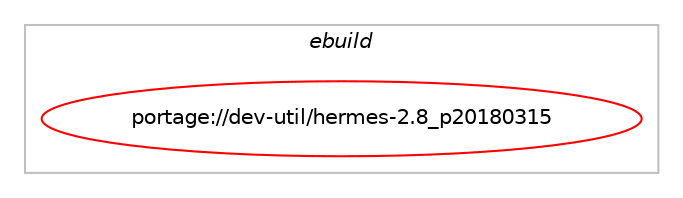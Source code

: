 digraph prolog {

# *************
# Graph options
# *************

newrank=true;
concentrate=true;
compound=true;
graph [rankdir=LR,fontname=Helvetica,fontsize=10,ranksep=1.5];#, ranksep=2.5, nodesep=0.2];
edge  [arrowhead=vee];
node  [fontname=Helvetica,fontsize=10];

# **********
# The ebuild
# **********

subgraph cluster_leftcol {
color=gray;
label=<<i>ebuild</i>>;
id [label="portage://dev-util/hermes-2.8_p20180315", color=red, width=4, href="../dev-util/hermes-2.8_p20180315.svg"];
}

# ****************
# The dependencies
# ****************

subgraph cluster_midcol {
color=gray;
label=<<i>dependencies</i>>;
subgraph cluster_compile {
fillcolor="#eeeeee";
style=filled;
label=<<i>compile</i>>;
# *** BEGIN UNKNOWN DEPENDENCY TYPE (TODO) ***
# id -> equal(use_conditional_group(positive,test,portage://dev-util/hermes-2.8_p20180315,[use_conditional_group(positive,lua_single_target_lua5-1,portage://dev-util/hermes-2.8_p20180315,[package_dependency(portage://dev-util/hermes-2.8_p20180315,install,no,dev-lang,lua,none,[,,],[slot(5.1)],[])]),use_conditional_group(positive,lua_single_target_lua5-3,portage://dev-util/hermes-2.8_p20180315,[package_dependency(portage://dev-util/hermes-2.8_p20180315,install,no,dev-lang,lua,none,[,,],[slot(5.3)],[])]),use_conditional_group(positive,lua_single_target_lua5-1,portage://dev-util/hermes-2.8_p20180315,[package_dependency(portage://dev-util/hermes-2.8_p20180315,install,no,dev-lua,luafilesystem,none,[,,],[],[use(enable(lua_targets_lua5-1),negative)]),package_dependency(portage://dev-util/hermes-2.8_p20180315,install,no,dev-lua,luaposix,none,[,,],[],[use(enable(lua_targets_lua5-1),negative)])]),use_conditional_group(positive,lua_single_target_lua5-3,portage://dev-util/hermes-2.8_p20180315,[package_dependency(portage://dev-util/hermes-2.8_p20180315,install,no,dev-lua,luafilesystem,none,[,,],[],[use(enable(lua_targets_lua5-3),negative)]),package_dependency(portage://dev-util/hermes-2.8_p20180315,install,no,dev-lua,luaposix,none,[,,],[],[use(enable(lua_targets_lua5-3),negative)])])]))
# *** END UNKNOWN DEPENDENCY TYPE (TODO) ***

}
subgraph cluster_compileandrun {
fillcolor="#eeeeee";
style=filled;
label=<<i>compile and run</i>>;
}
subgraph cluster_run {
fillcolor="#eeeeee";
style=filled;
label=<<i>run</i>>;
# *** BEGIN UNKNOWN DEPENDENCY TYPE (TODO) ***
# id -> equal(use_conditional_group(positive,lua_single_target_lua5-1,portage://dev-util/hermes-2.8_p20180315,[package_dependency(portage://dev-util/hermes-2.8_p20180315,run,no,dev-lang,lua,none,[,,],[slot(5.1)],[])]))
# *** END UNKNOWN DEPENDENCY TYPE (TODO) ***

# *** BEGIN UNKNOWN DEPENDENCY TYPE (TODO) ***
# id -> equal(use_conditional_group(positive,lua_single_target_lua5-1,portage://dev-util/hermes-2.8_p20180315,[package_dependency(portage://dev-util/hermes-2.8_p20180315,run,no,dev-lua,luafilesystem,none,[,,],[],[use(enable(lua_targets_lua5-1),negative)]),package_dependency(portage://dev-util/hermes-2.8_p20180315,run,no,dev-lua,luaposix,none,[,,],[],[use(enable(lua_targets_lua5-1),negative)])]))
# *** END UNKNOWN DEPENDENCY TYPE (TODO) ***

# *** BEGIN UNKNOWN DEPENDENCY TYPE (TODO) ***
# id -> equal(use_conditional_group(positive,lua_single_target_lua5-3,portage://dev-util/hermes-2.8_p20180315,[package_dependency(portage://dev-util/hermes-2.8_p20180315,run,no,dev-lang,lua,none,[,,],[slot(5.3)],[])]))
# *** END UNKNOWN DEPENDENCY TYPE (TODO) ***

# *** BEGIN UNKNOWN DEPENDENCY TYPE (TODO) ***
# id -> equal(use_conditional_group(positive,lua_single_target_lua5-3,portage://dev-util/hermes-2.8_p20180315,[package_dependency(portage://dev-util/hermes-2.8_p20180315,run,no,dev-lua,luafilesystem,none,[,,],[],[use(enable(lua_targets_lua5-3),negative)]),package_dependency(portage://dev-util/hermes-2.8_p20180315,run,no,dev-lua,luaposix,none,[,,],[],[use(enable(lua_targets_lua5-3),negative)])]))
# *** END UNKNOWN DEPENDENCY TYPE (TODO) ***

}
}

# **************
# The candidates
# **************

subgraph cluster_choices {
rank=same;
color=gray;
label=<<i>candidates</i>>;

}

}
